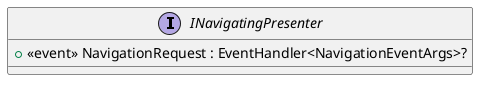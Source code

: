 @startuml
interface INavigatingPresenter {
    +  <<event>> NavigationRequest : EventHandler<NavigationEventArgs>? 
}
@enduml
